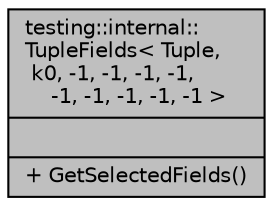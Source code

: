 digraph "testing::internal::TupleFields&lt; Tuple, k0, -1, -1, -1, -1, -1, -1, -1, -1, -1 &gt;"
{
  edge [fontname="Helvetica",fontsize="10",labelfontname="Helvetica",labelfontsize="10"];
  node [fontname="Helvetica",fontsize="10",shape=record];
  Node1 [label="{testing::internal::\lTupleFields\< Tuple,\l k0, -1, -1, -1, -1,\l -1, -1, -1, -1, -1 \>\n||+ GetSelectedFields()\l}",height=0.2,width=0.4,color="black", fillcolor="grey75", style="filled", fontcolor="black"];
}
